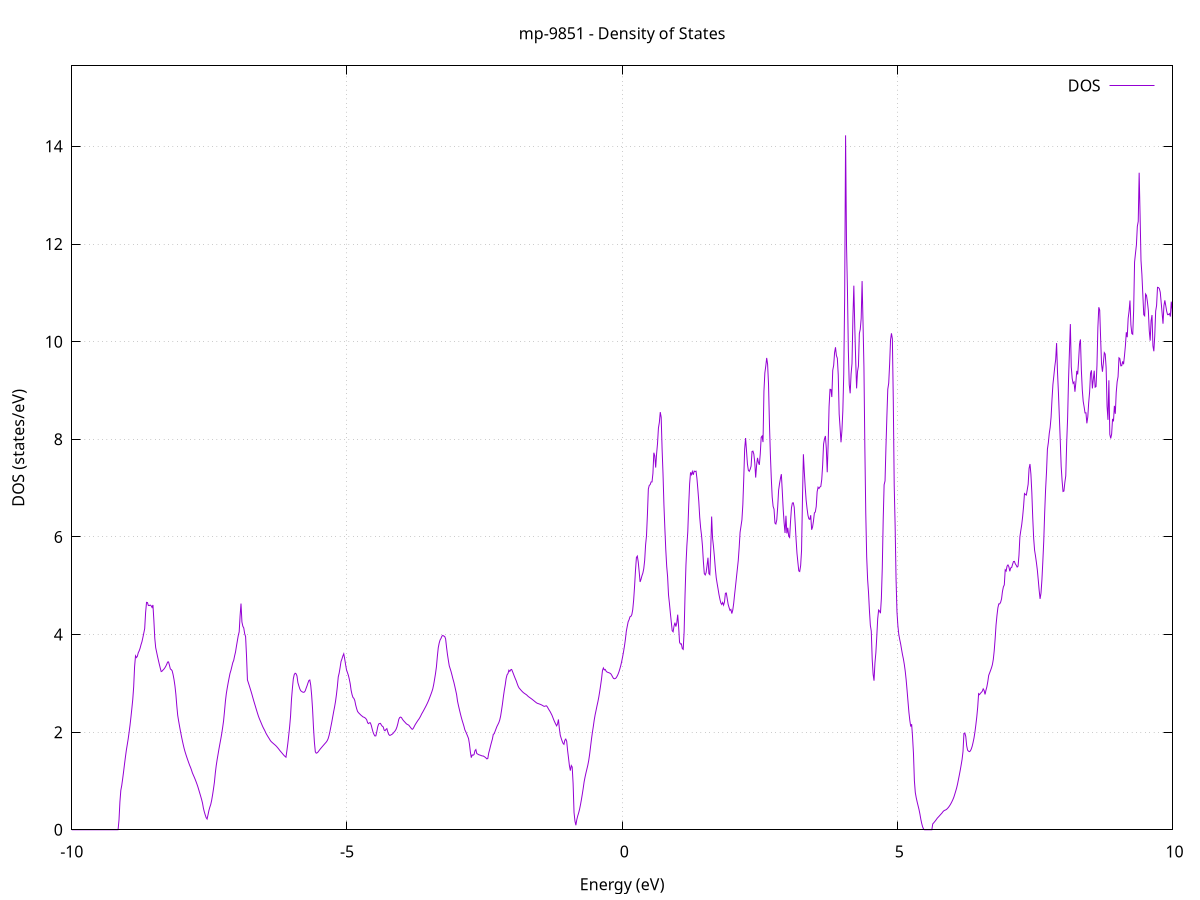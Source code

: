 set title 'mp-9851 - Density of States'
set xlabel 'Energy (eV)'
set ylabel 'DOS (states/eV)'
set grid
set xrange [-10:10]
set yrange [0:15.649]
set xzeroaxis lt -1
set terminal png size 800,600
set output 'mp-9851_dos_gnuplot.png'
plot '-' using 1:2 with lines title 'DOS'
-19.844200 0.000000
-19.827500 0.000000
-19.810900 0.000000
-19.794200 0.000000
-19.777500 0.000000
-19.760800 0.000000
-19.744200 0.000000
-19.727500 0.000000
-19.710800 0.000000
-19.694200 0.000000
-19.677500 0.000000
-19.660800 0.000000
-19.644200 0.000000
-19.627500 0.000000
-19.610800 0.000000
-19.594100 0.000000
-19.577500 0.000000
-19.560800 0.000000
-19.544100 0.000000
-19.527500 0.000000
-19.510800 0.000000
-19.494100 0.000000
-19.477500 0.000000
-19.460800 0.000000
-19.444100 0.000000
-19.427500 0.000000
-19.410800 0.000000
-19.394100 0.000000
-19.377400 0.000000
-19.360800 0.000000
-19.344100 0.000000
-19.327400 0.000000
-19.310800 0.000000
-19.294100 0.000000
-19.277400 0.000000
-19.260800 0.000000
-19.244100 0.000000
-19.227400 0.000000
-19.210700 0.000000
-19.194100 0.000000
-19.177400 0.000000
-19.160700 0.000000
-19.144100 0.000000
-19.127400 0.000000
-19.110700 0.000000
-19.094100 0.000000
-19.077400 0.000000
-19.060700 0.000000
-19.044100 0.000000
-19.027400 0.000000
-19.010700 0.000000
-18.994000 0.000000
-18.977400 0.000000
-18.960700 0.000000
-18.944000 0.000000
-18.927400 0.000000
-18.910700 0.000000
-18.894000 0.000000
-18.877400 0.000000
-18.860700 0.000000
-18.844000 0.000000
-18.827300 0.000000
-18.810700 0.000000
-18.794000 0.000000
-18.777300 0.000000
-18.760700 0.000000
-18.744000 0.000000
-18.727300 0.000000
-18.710700 0.000000
-18.694000 0.000000
-18.677300 0.000000
-18.660700 0.000000
-18.644000 0.000000
-18.627300 0.000000
-18.610600 0.000000
-18.594000 0.000000
-18.577300 0.000000
-18.560600 0.000000
-18.544000 0.000000
-18.527300 0.000000
-18.510600 0.000000
-18.494000 0.000000
-18.477300 0.000000
-18.460600 0.000000
-18.443900 0.000000
-18.427300 0.000000
-18.410600 0.000000
-18.393900 0.000000
-18.377300 0.000000
-18.360600 0.000000
-18.343900 0.000000
-18.327300 126.288800
-18.310600 0.000000
-18.293900 0.000000
-18.277300 0.000000
-18.260600 0.000000
-18.243900 0.000000
-18.227200 0.000000
-18.210600 0.000000
-18.193900 0.000000
-18.177200 325.560300
-18.160600 91.513900
-18.143900 505.059900
-18.127200 0.000000
-18.110600 0.000000
-18.093900 0.000000
-18.077200 0.000000
-18.060500 0.000000
-18.043900 0.000000
-18.027200 0.000000
-18.010500 0.000000
-17.993900 0.000000
-17.977200 0.000000
-17.960500 0.000000
-17.943900 0.000000
-17.927200 0.000000
-17.910500 0.000000
-17.893900 0.000000
-17.877200 0.000000
-17.860500 0.000000
-17.843800 0.000000
-17.827200 0.000000
-17.810500 0.000000
-17.793800 0.000000
-17.777200 0.000000
-17.760500 0.000000
-17.743800 0.000000
-17.727200 0.000000
-17.710500 0.000000
-17.693800 0.000000
-17.677100 0.000000
-17.660500 0.000000
-17.643800 0.000000
-17.627100 0.000000
-17.610500 0.000000
-17.593800 0.000000
-17.577100 0.000000
-17.560500 0.000000
-17.543800 0.000000
-17.527100 0.000000
-17.510500 0.000000
-17.493800 0.000000
-17.477100 0.000000
-17.460400 0.000000
-17.443800 0.000000
-17.427100 0.000000
-17.410400 0.000000
-17.393800 0.000000
-17.377100 0.000000
-17.360400 0.000000
-17.343800 0.000000
-17.327100 0.000000
-17.310400 0.000000
-17.293700 0.000000
-17.277100 0.000000
-17.260400 0.000000
-17.243700 0.000000
-17.227100 0.000000
-17.210400 0.000000
-17.193700 0.000000
-17.177100 0.000000
-17.160400 0.000000
-17.143700 0.000000
-17.127100 0.000000
-17.110400 0.000000
-17.093700 0.000000
-17.077000 0.000000
-17.060400 0.000000
-17.043700 0.000000
-17.027000 0.000000
-17.010400 0.000000
-16.993700 0.000000
-16.977000 0.000000
-16.960400 0.000000
-16.943700 0.000000
-16.927000 0.000000
-16.910300 0.000000
-16.893700 0.000000
-16.877000 0.000000
-16.860300 0.000000
-16.843700 0.000000
-16.827000 0.000000
-16.810300 0.000000
-16.793700 0.000000
-16.777000 0.000000
-16.760300 0.000000
-16.743700 0.000000
-16.727000 0.000000
-16.710300 0.000000
-16.693600 0.000000
-16.677000 0.000000
-16.660300 0.000000
-16.643600 0.000000
-16.627000 0.000000
-16.610300 0.000000
-16.593600 0.000000
-16.577000 0.000000
-16.560300 0.000000
-16.543600 0.000000
-16.526900 0.000000
-16.510300 0.000000
-16.493600 0.000000
-16.476900 0.000000
-16.460300 0.000000
-16.443600 0.000000
-16.426900 0.000000
-16.410300 0.000000
-16.393600 0.000000
-16.376900 0.000000
-16.360300 0.000000
-16.343600 0.000000
-16.326900 0.000000
-16.310200 0.000000
-16.293600 0.000000
-16.276900 0.000000
-16.260200 0.000000
-16.243600 0.000000
-16.226900 0.000000
-16.210200 0.000000
-16.193600 0.000000
-16.176900 0.000000
-16.160200 0.000000
-16.143500 0.000000
-16.126900 0.000000
-16.110200 0.000000
-16.093500 0.000000
-16.076900 0.000000
-16.060200 0.000000
-16.043500 0.000000
-16.026900 0.000000
-16.010200 0.000000
-15.993500 0.000000
-15.976900 0.000000
-15.960200 0.000000
-15.943500 0.000000
-15.926800 0.000000
-15.910200 0.000000
-15.893500 0.000000
-15.876800 0.000000
-15.860200 0.000000
-15.843500 0.000000
-15.826800 0.000000
-15.810200 0.000000
-15.793500 0.000000
-15.776800 0.000000
-15.760100 0.000000
-15.743500 0.000000
-15.726800 0.000000
-15.710100 0.000000
-15.693500 0.000000
-15.676800 0.000000
-15.660100 0.000000
-15.643500 0.000000
-15.626800 0.000000
-15.610100 0.000000
-15.593500 0.000000
-15.576800 0.000000
-15.560100 0.000000
-15.543400 0.000000
-15.526800 0.000000
-15.510100 0.000000
-15.493400 0.000000
-15.476800 0.000000
-15.460100 0.000000
-15.443400 0.000000
-15.426800 0.000000
-15.410100 0.000000
-15.393400 0.000000
-15.376700 0.000000
-15.360100 0.000000
-15.343400 0.000000
-15.326700 0.000000
-15.310100 0.000000
-15.293400 0.000000
-15.276700 0.000000
-15.260100 0.000000
-15.243400 0.000000
-15.226700 0.000000
-15.210100 0.000000
-15.193400 0.000000
-15.176700 0.000000
-15.160000 0.000000
-15.143400 0.000000
-15.126700 0.000000
-15.110000 0.000000
-15.093400 0.000000
-15.076700 0.000000
-15.060000 0.000000
-15.043400 0.000000
-15.026700 0.000000
-15.010000 0.000000
-14.993300 0.000000
-14.976700 0.000000
-14.960000 0.000000
-14.943300 0.000000
-14.926700 0.000000
-14.910000 0.000000
-14.893300 0.000000
-14.876700 0.000000
-14.860000 0.000000
-14.843300 0.000000
-14.826700 0.000000
-14.810000 0.000000
-14.793300 0.000000
-14.776600 0.000000
-14.760000 0.000000
-14.743300 0.000000
-14.726600 0.000000
-14.710000 0.000000
-14.693300 0.000000
-14.676600 0.000000
-14.660000 0.000000
-14.643300 0.000000
-14.626600 0.000000
-14.609900 0.000000
-14.593300 0.000000
-14.576600 0.000000
-14.559900 0.000000
-14.543300 0.000000
-14.526600 0.000000
-14.509900 0.000000
-14.493300 0.000000
-14.476600 0.000000
-14.459900 0.000000
-14.443300 0.000000
-14.426600 0.000000
-14.409900 0.000000
-14.393200 0.000000
-14.376600 0.000000
-14.359900 0.000000
-14.343200 0.000000
-14.326600 0.000000
-14.309900 0.000000
-14.293200 0.000000
-14.276600 0.000000
-14.259900 0.000000
-14.243200 0.000000
-14.226500 0.000000
-14.209900 0.000000
-14.193200 0.000000
-14.176500 0.000000
-14.159900 0.000000
-14.143200 0.000000
-14.126500 0.000000
-14.109900 0.000000
-14.093200 0.000000
-14.076500 0.000000
-14.059900 0.000000
-14.043200 0.000000
-14.026500 0.000000
-14.009800 0.000000
-13.993200 0.000000
-13.976500 0.000000
-13.959800 0.000000
-13.943200 0.000000
-13.926500 0.000000
-13.909800 0.000000
-13.893200 0.000000
-13.876500 0.000000
-13.859800 0.000000
-13.843100 0.000000
-13.826500 0.000000
-13.809800 0.000000
-13.793100 0.000000
-13.776500 0.000000
-13.759800 0.000000
-13.743100 0.000000
-13.726500 0.000000
-13.709800 0.000000
-13.693100 0.000000
-13.676500 0.000000
-13.659800 0.000000
-13.643100 0.000000
-13.626400 0.000000
-13.609800 0.000000
-13.593100 0.000000
-13.576400 0.000000
-13.559800 0.000000
-13.543100 0.000000
-13.526400 0.000000
-13.509800 0.000000
-13.493100 0.000000
-13.476400 0.000000
-13.459700 0.000000
-13.443100 0.000000
-13.426400 0.000000
-13.409700 0.000000
-13.393100 0.000000
-13.376400 0.000000
-13.359700 0.000000
-13.343100 0.000000
-13.326400 0.000000
-13.309700 0.000000
-13.293100 0.000000
-13.276400 0.000000
-13.259700 0.000000
-13.243000 0.000000
-13.226400 0.000000
-13.209700 0.000000
-13.193000 0.000000
-13.176400 0.000000
-13.159700 0.000000
-13.143000 0.000000
-13.126400 0.000000
-13.109700 0.000000
-13.093000 0.000000
-13.076300 0.000000
-13.059700 0.000000
-13.043000 0.000000
-13.026300 0.000000
-13.009700 0.000000
-12.993000 0.000000
-12.976300 0.000000
-12.959700 0.000000
-12.943000 0.000000
-12.926300 0.000000
-12.909700 0.000000
-12.893000 0.000000
-12.876300 0.000000
-12.859600 0.000000
-12.843000 0.000000
-12.826300 0.000000
-12.809600 0.000000
-12.793000 0.000000
-12.776300 0.000000
-12.759600 0.000000
-12.743000 0.000000
-12.726300 0.000000
-12.709600 0.000000
-12.692900 0.000000
-12.676300 0.000000
-12.659600 0.000000
-12.642900 0.000000
-12.626300 0.000000
-12.609600 0.000000
-12.592900 0.000000
-12.576300 0.000000
-12.559600 0.000000
-12.542900 0.000000
-12.526300 0.000000
-12.509600 0.000000
-12.492900 0.000000
-12.476200 0.000000
-12.459600 0.000000
-12.442900 0.000000
-12.426200 0.000000
-12.409600 0.000000
-12.392900 0.000000
-12.376200 0.000000
-12.359600 0.000000
-12.342900 0.000000
-12.326200 0.000000
-12.309500 0.000000
-12.292900 0.000000
-12.276200 0.000000
-12.259500 0.000000
-12.242900 0.000000
-12.226200 0.000000
-12.209500 0.000000
-12.192900 0.000000
-12.176200 0.000000
-12.159500 0.000000
-12.142900 0.000000
-12.126200 0.000000
-12.109500 0.000000
-12.092800 0.000000
-12.076200 0.000000
-12.059500 0.000000
-12.042800 0.000000
-12.026200 0.000000
-12.009500 0.000000
-11.992800 0.000000
-11.976200 0.000000
-11.959500 0.000000
-11.942800 0.000000
-11.926100 0.000000
-11.909500 0.000000
-11.892800 0.000000
-11.876100 0.000000
-11.859500 0.000000
-11.842800 0.000000
-11.826100 0.000000
-11.809500 0.000000
-11.792800 0.000000
-11.776100 0.000000
-11.759500 0.000000
-11.742800 0.000000
-11.726100 0.000000
-11.709400 0.000000
-11.692800 0.000000
-11.676100 0.000000
-11.659400 0.000000
-11.642800 0.000000
-11.626100 0.000000
-11.609400 0.000000
-11.592800 0.000000
-11.576100 0.000000
-11.559400 0.000000
-11.542700 0.000000
-11.526100 0.000000
-11.509400 0.000000
-11.492700 0.000000
-11.476100 0.000000
-11.459400 0.000000
-11.442700 0.000000
-11.426100 0.000000
-11.409400 0.000000
-11.392700 0.000000
-11.376100 0.000000
-11.359400 0.000000
-11.342700 0.000000
-11.326000 0.000000
-11.309400 0.000000
-11.292700 0.000000
-11.276000 0.000000
-11.259400 0.000000
-11.242700 0.000000
-11.226000 0.000000
-11.209400 0.000000
-11.192700 0.000000
-11.176000 0.000000
-11.159300 0.000000
-11.142700 0.000000
-11.126000 0.000000
-11.109300 0.000000
-11.092700 0.000000
-11.076000 0.000000
-11.059300 0.000000
-11.042700 0.000000
-11.026000 0.000000
-11.009300 0.000000
-10.992700 0.000000
-10.976000 0.000000
-10.959300 0.000000
-10.942600 0.000000
-10.926000 0.000000
-10.909300 0.000000
-10.892600 0.000000
-10.876000 0.000000
-10.859300 0.000000
-10.842600 0.000000
-10.826000 0.000000
-10.809300 0.000000
-10.792600 0.000000
-10.775900 0.000000
-10.759300 0.000000
-10.742600 0.000000
-10.725900 0.000000
-10.709300 0.000000
-10.692600 0.000000
-10.675900 0.000000
-10.659300 0.000000
-10.642600 0.000000
-10.625900 0.000000
-10.609300 0.000000
-10.592600 0.000000
-10.575900 0.000000
-10.559200 0.000000
-10.542600 0.000000
-10.525900 0.000000
-10.509200 0.000000
-10.492600 0.000000
-10.475900 0.000000
-10.459200 0.000000
-10.442600 0.000000
-10.425900 0.000000
-10.409200 0.000000
-10.392500 0.000000
-10.375900 0.000000
-10.359200 0.000000
-10.342500 0.000000
-10.325900 0.000000
-10.309200 0.000000
-10.292500 0.000000
-10.275900 0.000000
-10.259200 0.000000
-10.242500 0.000000
-10.225900 0.000000
-10.209200 0.000000
-10.192500 0.000000
-10.175800 0.000000
-10.159200 0.000000
-10.142500 0.000000
-10.125800 0.000000
-10.109200 0.000000
-10.092500 0.000000
-10.075800 0.000000
-10.059200 0.000000
-10.042500 0.000000
-10.025800 0.000000
-10.009200 0.000000
-9.992500 0.000000
-9.975800 0.000000
-9.959100 0.000000
-9.942500 0.000000
-9.925800 0.000000
-9.909100 0.000000
-9.892500 0.000000
-9.875800 0.000000
-9.859100 0.000000
-9.842500 0.000000
-9.825800 0.000000
-9.809100 0.000000
-9.792400 0.000000
-9.775800 0.000000
-9.759100 0.000000
-9.742400 0.000000
-9.725800 0.000000
-9.709100 0.000000
-9.692400 0.000000
-9.675800 0.000000
-9.659100 0.000000
-9.642400 0.000000
-9.625800 0.000000
-9.609100 0.000000
-9.592400 0.000000
-9.575700 0.000000
-9.559100 0.000000
-9.542400 0.000000
-9.525700 0.000000
-9.509100 0.000000
-9.492400 0.000000
-9.475700 0.000000
-9.459100 0.000000
-9.442400 0.000000
-9.425700 0.000000
-9.409000 0.000000
-9.392400 0.000000
-9.375700 0.000000
-9.359000 0.000000
-9.342400 0.000000
-9.325700 0.000000
-9.309000 0.000000
-9.292400 0.000000
-9.275700 0.000000
-9.259000 0.000000
-9.242400 0.000000
-9.225700 0.000000
-9.209000 0.000000
-9.192300 0.000000
-9.175700 0.000000
-9.159000 0.001400
-9.142300 0.198500
-9.125700 0.569000
-9.109000 0.807900
-9.092300 0.909200
-9.075700 1.043800
-9.059000 1.189100
-9.042300 1.342600
-9.025600 1.490000
-9.009000 1.627700
-8.992300 1.743400
-8.975600 1.860200
-8.959000 1.994900
-8.942300 2.138600
-8.925600 2.305800
-8.909000 2.481800
-8.892300 2.668900
-8.875600 2.928700
-8.859000 3.338800
-8.842300 3.562800
-8.825600 3.527700
-8.808900 3.552800
-8.792300 3.626300
-8.775600 3.665300
-8.758900 3.719500
-8.742300 3.791600
-8.725600 3.850500
-8.708900 3.935700
-8.692300 4.027100
-8.675600 4.120700
-8.658900 4.448900
-8.642200 4.659000
-8.625600 4.655200
-8.608900 4.594800
-8.592200 4.592300
-8.575600 4.603600
-8.558900 4.590000
-8.542200 4.555200
-8.525600 4.604800
-8.508900 4.295200
-8.492200 3.926200
-8.475600 3.732100
-8.458900 3.641100
-8.442200 3.551300
-8.425500 3.467300
-8.408900 3.387000
-8.392200 3.310500
-8.375500 3.240900
-8.358900 3.249900
-8.342200 3.272900
-8.325500 3.291800
-8.308900 3.317700
-8.292200 3.350200
-8.275500 3.388800
-8.258800 3.436200
-8.242200 3.438900
-8.225500 3.370900
-8.208800 3.293100
-8.192200 3.281500
-8.175500 3.255200
-8.158800 3.175700
-8.142200 3.074600
-8.125500 2.946200
-8.108800 2.773100
-8.092200 2.542400
-8.075500 2.344600
-8.058800 2.228500
-8.042100 2.121300
-8.025500 2.019300
-8.008800 1.922300
-7.992100 1.831000
-7.975500 1.745900
-7.958800 1.666200
-7.942100 1.598100
-7.925500 1.538300
-7.908800 1.480700
-7.892100 1.426000
-7.875400 1.373000
-7.858800 1.321300
-7.842100 1.277000
-7.825400 1.225000
-7.808800 1.166200
-7.792100 1.122600
-7.775400 1.079800
-7.758800 1.034200
-7.742100 0.985700
-7.725400 0.933900
-7.708800 0.879100
-7.692100 0.816300
-7.675400 0.752900
-7.658700 0.688800
-7.642100 0.623800
-7.625400 0.549700
-7.608700 0.442700
-7.592100 0.367100
-7.575400 0.304200
-7.558700 0.247900
-7.542100 0.220800
-7.525400 0.303600
-7.508700 0.394300
-7.492000 0.461900
-7.475400 0.517900
-7.458700 0.603200
-7.442000 0.714300
-7.425400 0.836500
-7.408700 0.973900
-7.392000 1.163600
-7.375400 1.315900
-7.358700 1.439900
-7.342000 1.549300
-7.325400 1.659300
-7.308700 1.762700
-7.292000 1.864000
-7.275300 1.971900
-7.258700 2.096900
-7.242000 2.231300
-7.225300 2.426400
-7.208700 2.632700
-7.192000 2.790600
-7.175300 2.906500
-7.158700 3.010600
-7.142000 3.108600
-7.125300 3.203000
-7.108600 3.264800
-7.092000 3.342100
-7.075300 3.421700
-7.058600 3.468200
-7.042000 3.560400
-7.025300 3.639800
-7.008600 3.758600
-6.992000 3.868600
-6.975300 3.978200
-6.958600 4.054700
-6.942000 4.382300
-6.925300 4.633600
-6.908600 4.256200
-6.891900 4.169800
-6.875300 4.134100
-6.858600 4.015400
-6.841900 3.958500
-6.825300 3.565200
-6.808600 3.069900
-6.791900 3.012500
-6.775300 2.953700
-6.758600 2.893300
-6.741900 2.831300
-6.725200 2.767700
-6.708600 2.699700
-6.691900 2.633900
-6.675200 2.571900
-6.658600 2.508800
-6.641900 2.446200
-6.625200 2.385400
-6.608600 2.327000
-6.591900 2.276500
-6.575200 2.232200
-6.558600 2.187700
-6.541900 2.142200
-6.525200 2.100300
-6.508500 2.063800
-6.491900 2.027700
-6.475200 1.985300
-6.458500 1.951200
-6.441900 1.919100
-6.425200 1.888800
-6.408500 1.859000
-6.391900 1.827200
-6.375200 1.805000
-6.358500 1.788000
-6.341800 1.771100
-6.325200 1.754800
-6.308500 1.738800
-6.291800 1.721600
-6.275200 1.701600
-6.258500 1.679700
-6.241800 1.656500
-6.225200 1.632200
-6.208500 1.608100
-6.191800 1.586600
-6.175200 1.564800
-6.158500 1.541900
-6.141800 1.520500
-6.125100 1.502700
-6.108500 1.486600
-6.091800 1.619200
-6.075100 1.763700
-6.058500 1.932600
-6.041800 2.110000
-6.025100 2.329100
-6.008500 2.666600
-5.991800 2.893400
-5.975100 3.090200
-5.958400 3.177900
-5.941800 3.207200
-5.925100 3.196100
-5.908400 3.151900
-5.891800 3.015300
-5.875100 2.950700
-5.858400 2.891200
-5.841800 2.850300
-5.825100 2.835100
-5.808400 2.822500
-5.791800 2.815500
-5.775100 2.820600
-5.758400 2.846000
-5.741700 2.900900
-5.725100 2.950900
-5.708400 3.008700
-5.691700 3.058200
-5.675100 3.068600
-5.658400 2.960300
-5.641700 2.755600
-5.625100 2.470800
-5.608400 2.094300
-5.591700 1.794200
-5.575000 1.597400
-5.558400 1.569200
-5.541700 1.576600
-5.525000 1.594300
-5.508400 1.620100
-5.491700 1.645000
-5.475000 1.667900
-5.458400 1.690300
-5.441700 1.712300
-5.425000 1.734100
-5.408400 1.755600
-5.391700 1.777100
-5.375000 1.798600
-5.358300 1.827000
-5.341700 1.868300
-5.325000 1.935100
-5.308300 2.020000
-5.291700 2.116300
-5.275000 2.211400
-5.258300 2.316600
-5.241700 2.420300
-5.225000 2.517400
-5.208300 2.626800
-5.191600 2.765900
-5.175000 2.929500
-5.158300 3.131100
-5.141600 3.210400
-5.125000 3.321400
-5.108300 3.445700
-5.091600 3.499000
-5.075000 3.560100
-5.058300 3.604700
-5.041600 3.501100
-5.025000 3.384700
-5.008300 3.275900
-4.991600 3.220800
-4.974900 3.166300
-4.958300 3.088100
-4.941600 2.994500
-4.924900 2.858600
-4.908300 2.771900
-4.891600 2.712800
-4.874900 2.692700
-4.858300 2.648800
-4.841600 2.555900
-4.824900 2.484100
-4.808200 2.426000
-4.791600 2.400000
-4.774900 2.380100
-4.758200 2.361700
-4.741600 2.343200
-4.724900 2.328300
-4.708200 2.312200
-4.691600 2.305800
-4.674900 2.295500
-4.658200 2.278600
-4.641600 2.253200
-4.624900 2.191900
-4.608200 2.175100
-4.591500 2.192500
-4.574900 2.191400
-4.558200 2.138800
-4.541500 2.062800
-4.524900 1.995900
-4.508200 1.951300
-4.491500 1.921200
-4.474900 1.924400
-4.458200 2.008800
-4.441500 2.107300
-4.424800 2.166600
-4.408200 2.177200
-4.391500 2.179500
-4.374800 2.145800
-4.358200 2.120900
-4.341500 2.108100
-4.324800 2.042700
-4.308200 2.029100
-4.291500 2.056000
-4.274800 2.072000
-4.258200 2.003400
-4.241500 1.953800
-4.224800 1.933700
-4.208100 1.938200
-4.191500 1.950000
-4.174800 1.961000
-4.158100 1.980500
-4.141500 2.004400
-4.124800 2.026200
-4.108100 2.058300
-4.091500 2.108000
-4.074800 2.178000
-4.058100 2.264600
-4.041400 2.300500
-4.024800 2.308600
-4.008100 2.295800
-3.991400 2.263500
-3.974800 2.238000
-3.958100 2.217900
-3.941400 2.197100
-3.924800 2.176000
-3.908100 2.161300
-3.891400 2.152000
-3.874800 2.140700
-3.858100 2.114600
-3.841400 2.091100
-3.824700 2.065900
-3.808100 2.058900
-3.791400 2.084600
-3.774700 2.122000
-3.758100 2.158000
-3.741400 2.187200
-3.724700 2.216900
-3.708100 2.244600
-3.691400 2.270400
-3.674700 2.301800
-3.658000 2.337300
-3.641400 2.376100
-3.624700 2.408200
-3.608000 2.442300
-3.591400 2.477400
-3.574700 2.512900
-3.558000 2.549200
-3.541400 2.588200
-3.524700 2.629600
-3.508000 2.675800
-3.491400 2.724000
-3.474700 2.774200
-3.458000 2.826400
-3.441300 2.885400
-3.424700 2.973000
-3.408000 3.082400
-3.391300 3.198700
-3.374700 3.337200
-3.358000 3.549000
-3.341300 3.728600
-3.324700 3.823100
-3.308000 3.888700
-3.291300 3.920400
-3.274600 3.967600
-3.258000 3.981300
-3.241300 3.968500
-3.224600 3.960700
-3.208000 3.913300
-3.191300 3.744600
-3.174600 3.595000
-3.158000 3.473100
-3.141300 3.357700
-3.124600 3.299600
-3.108000 3.238400
-3.091300 3.166800
-3.074600 3.090800
-3.057900 3.023300
-3.041300 2.942300
-3.024600 2.856500
-3.007900 2.769500
-2.991300 2.635500
-2.974600 2.546600
-2.957900 2.465500
-2.941300 2.387100
-2.924600 2.312100
-2.907900 2.243900
-2.891200 2.182800
-2.874600 2.120300
-2.857900 2.047200
-2.841200 2.008200
-2.824600 1.963300
-2.807900 1.917800
-2.791200 1.869400
-2.774600 1.756600
-2.757900 1.594900
-2.741200 1.478000
-2.724600 1.532700
-2.707900 1.527800
-2.691200 1.540200
-2.674500 1.620000
-2.657900 1.643300
-2.641200 1.561200
-2.624500 1.551200
-2.607900 1.539000
-2.591200 1.532800
-2.574500 1.526700
-2.557900 1.518700
-2.541200 1.512000
-2.524500 1.511600
-2.507800 1.499900
-2.491200 1.487300
-2.474500 1.471200
-2.457800 1.451900
-2.441200 1.459900
-2.424500 1.572000
-2.407800 1.641600
-2.391200 1.718400
-2.374500 1.790400
-2.357800 1.857500
-2.341200 1.956100
-2.324500 1.967700
-2.307800 2.020000
-2.291100 2.069800
-2.274500 2.117800
-2.257800 2.155200
-2.241100 2.194200
-2.224500 2.247900
-2.207800 2.330500
-2.191100 2.450800
-2.174500 2.578000
-2.157800 2.726400
-2.141100 2.856800
-2.124400 2.967500
-2.107800 3.100500
-2.091100 3.174800
-2.074400 3.200500
-2.057800 3.268500
-2.041100 3.244900
-2.024400 3.277900
-2.007800 3.284200
-1.991100 3.239600
-1.974400 3.190700
-1.957800 3.141500
-1.941100 3.094400
-1.924400 3.051100
-1.907700 2.996200
-1.891100 2.945400
-1.874400 2.907900
-1.857700 2.885700
-1.841100 2.864200
-1.824400 2.843300
-1.807700 2.823900
-1.791100 2.806800
-1.774400 2.793500
-1.757700 2.780400
-1.741000 2.767800
-1.724400 2.751300
-1.707700 2.732000
-1.691000 2.718100
-1.674400 2.704600
-1.657700 2.691100
-1.641000 2.677400
-1.624400 2.662600
-1.607700 2.647600
-1.591000 2.631700
-1.574400 2.616600
-1.557700 2.601800
-1.541000 2.590800
-1.524300 2.584700
-1.507700 2.578100
-1.491000 2.571200
-1.474300 2.563200
-1.457700 2.554000
-1.441000 2.543000
-1.424300 2.531500
-1.407700 2.529000
-1.391000 2.536700
-1.374300 2.538700
-1.357600 2.514900
-1.341000 2.479800
-1.324300 2.449100
-1.307600 2.419000
-1.291000 2.382400
-1.274300 2.344800
-1.257600 2.296300
-1.241000 2.247700
-1.224300 2.204400
-1.207600 2.166200
-1.191000 2.129300
-1.174300 2.166500
-1.157600 2.259400
-1.140900 2.074500
-1.124300 1.937400
-1.107600 1.874200
-1.090900 1.817800
-1.074300 1.771300
-1.057600 1.750100
-1.040900 1.834600
-1.024300 1.858300
-1.007600 1.812200
-0.990900 1.623000
-0.974200 1.468500
-0.957600 1.309100
-0.940900 1.213100
-0.924200 1.316000
-0.907600 1.285100
-0.890900 0.946100
-0.874200 0.354800
-0.857600 0.179400
-0.840900 0.093400
-0.824200 0.206100
-0.807600 0.282500
-0.790900 0.343700
-0.774200 0.417600
-0.757500 0.509800
-0.740900 0.612400
-0.724200 0.727200
-0.707500 0.848700
-0.690900 0.981200
-0.674200 1.079100
-0.657500 1.163900
-0.640900 1.241700
-0.624200 1.321300
-0.607500 1.418400
-0.590800 1.547300
-0.574200 1.700600
-0.557500 1.854700
-0.540800 1.992900
-0.524200 2.114100
-0.507500 2.246800
-0.490800 2.355800
-0.474200 2.444500
-0.457500 2.537000
-0.440800 2.622700
-0.424200 2.719700
-0.407500 2.834400
-0.390800 2.961800
-0.374100 3.095100
-0.357500 3.261800
-0.340800 3.314900
-0.324100 3.274900
-0.307500 3.284300
-0.290800 3.248600
-0.274100 3.231200
-0.257500 3.223900
-0.240800 3.217100
-0.224100 3.208900
-0.207400 3.196700
-0.190800 3.168900
-0.174100 3.132500
-0.157400 3.101500
-0.140800 3.093400
-0.124100 3.098300
-0.107400 3.115200
-0.090800 3.146800
-0.074100 3.187100
-0.057400 3.238000
-0.040800 3.299300
-0.024100 3.368900
-0.007400 3.451900
0.009300 3.547900
0.025900 3.652400
0.042600 3.766600
0.059300 3.902500
0.075900 4.068100
0.092600 4.166500
0.109300 4.261300
0.125900 4.302800
0.142600 4.363700
0.159300 4.372000
0.176000 4.407500
0.192600 4.508900
0.209300 4.708200
0.226000 4.990200
0.242600 5.315300
0.259300 5.578600
0.276000 5.606800
0.292600 5.484100
0.309300 5.287900
0.326000 5.077200
0.342600 5.130700
0.359300 5.202700
0.376000 5.256300
0.392700 5.348200
0.409300 5.519100
0.426000 5.836100
0.442700 6.025800
0.459300 6.459300
0.476000 6.981500
0.492700 7.054700
0.509300 7.070500
0.526000 7.125600
0.542700 7.126200
0.559400 7.301200
0.576000 7.723800
0.592700 7.660300
0.609400 7.419700
0.626000 7.702400
0.642700 7.912400
0.659400 8.230500
0.676000 8.344500
0.692700 8.556200
0.709400 8.449100
0.726000 7.795900
0.742700 7.288800
0.759400 6.650900
0.776100 6.175200
0.792700 5.741300
0.809400 5.399400
0.826100 5.182200
0.842700 4.809600
0.859400 4.635200
0.876100 4.439400
0.892700 4.258900
0.909400 4.077300
0.926100 4.055600
0.942800 4.173100
0.959400 4.242600
0.976100 4.163200
0.992800 4.236700
1.009400 4.407400
1.026100 4.164200
1.042800 3.841800
1.059400 3.805000
1.076100 3.808900
1.092800 3.712400
1.109400 3.695300
1.126100 4.058200
1.142800 4.809300
1.159500 5.424100
1.176100 5.821500
1.192800 6.107700
1.209500 6.649700
1.226100 7.087000
1.242800 7.321300
1.259500 7.275000
1.276100 7.339600
1.292800 7.271500
1.309500 7.347700
1.326200 7.339000
1.342800 7.346500
1.359500 7.190600
1.376200 6.968500
1.392800 6.723800
1.409500 6.402800
1.426200 6.183900
1.442800 6.029100
1.459500 5.811600
1.476200 5.491500
1.492800 5.247800
1.509500 5.220700
1.526200 5.270800
1.542900 5.415100
1.559500 5.573300
1.576200 5.247000
1.592900 5.226500
1.609500 5.736500
1.626200 6.416400
1.642900 5.975100
1.659500 5.805800
1.676200 5.595700
1.692900 5.357600
1.709600 5.163500
1.726200 5.044700
1.742900 4.933000
1.759600 4.818100
1.776200 4.725400
1.792900 4.647300
1.809600 4.615700
1.826200 4.656600
1.842900 4.601800
1.859600 4.667000
1.876200 4.845300
1.892900 4.850200
1.909600 4.732800
1.926300 4.618400
1.942900 4.551900
1.959600 4.495700
1.976300 4.514100
1.992900 4.429400
2.009600 4.498800
2.026300 4.633800
2.042900 4.815000
2.059600 4.986000
2.076300 5.163500
2.093000 5.339500
2.109600 5.514100
2.126300 5.780000
2.143000 6.095000
2.159600 6.219400
2.176300 6.348800
2.193000 6.661400
2.209600 7.194000
2.226300 7.799500
2.243000 8.024700
2.259600 7.766100
2.276300 7.495100
2.293000 7.364700
2.309700 7.343000
2.326300 7.385800
2.343000 7.449000
2.359700 7.749100
2.376300 7.757600
2.393000 7.695700
2.409700 7.521800
2.426300 7.214700
2.443000 7.471500
2.459700 7.619000
2.476400 7.523500
2.493000 7.476200
2.509700 7.701700
2.526400 8.041100
2.543000 8.066200
2.559700 7.941800
2.576400 8.983600
2.593000 9.358700
2.609700 9.498700
2.626400 9.666100
2.643000 9.536000
2.659700 9.129600
2.676400 8.319400
2.693100 7.696900
2.709700 7.209500
2.726400 6.816300
2.743100 6.625700
2.759700 6.568000
2.776400 6.283100
2.793100 6.263900
2.809700 6.348700
2.826400 6.615700
2.843100 6.957200
2.859800 7.091100
2.876400 7.199400
2.893100 7.284800
2.909800 6.932300
2.926400 6.568600
2.943100 6.286500
2.959800 6.080800
2.976400 6.432900
2.993100 6.070400
3.009800 6.186900
3.026400 6.015200
3.043100 5.989100
3.059800 6.320700
3.076500 6.595400
3.093100 6.694200
3.109800 6.698200
3.126500 6.608500
3.143100 6.297200
3.159800 5.959900
3.176500 5.666600
3.193100 5.478200
3.209800 5.303000
3.226500 5.290700
3.243200 5.410800
3.259800 5.719600
3.276500 6.765700
3.293200 7.692900
3.309800 7.333200
3.326500 7.016300
3.343200 6.752900
3.359800 6.580700
3.376500 6.441300
3.393200 6.369000
3.409800 6.359100
3.426500 6.444300
3.443200 6.146100
3.459900 6.202400
3.476500 6.325200
3.493200 6.491300
3.509900 6.510600
3.526500 6.623000
3.543200 6.924800
3.559900 7.017400
3.576500 6.991800
3.593200 7.021200
3.609900 7.034800
3.626600 7.173600
3.643200 7.467100
3.659900 7.902500
3.676600 8.006700
3.693200 8.067300
3.709900 7.809000
3.726600 7.324500
3.743200 7.901900
3.759900 8.668100
3.776600 9.023300
3.793200 9.019900
3.809900 8.864900
3.826600 9.411600
3.843300 9.513700
3.859900 9.772800
3.876600 9.884000
3.893300 9.713400
3.909900 9.660700
3.926600 9.318300
3.943300 8.516800
3.959900 8.238800
3.976600 7.937900
3.993300 8.171100
4.010000 8.583000
4.026600 9.332000
4.043300 10.913600
4.060000 14.226000
4.076600 12.005300
4.093300 11.084700
4.110000 9.825200
4.126600 9.114000
4.143300 8.941100
4.160000 9.337100
4.176600 9.552900
4.193300 10.499200
4.210000 11.146800
4.226700 10.305400
4.243300 9.624600
4.260000 9.042000
4.276700 9.387000
4.293300 9.498300
4.310000 10.164400
4.326700 10.253400
4.343300 10.474600
4.360000 11.240800
4.376700 10.393100
4.393400 9.482000
4.410000 7.826300
4.426700 6.484300
4.443400 5.591800
4.460000 5.131900
4.476700 4.860300
4.493400 4.486200
4.510000 4.187800
4.526700 4.070600
4.543400 3.497500
4.560000 3.187500
4.576700 3.054100
4.593400 3.418000
4.610100 3.625700
4.626700 3.956600
4.643400 4.321900
4.660100 4.501100
4.676700 4.481200
4.693400 4.436300
4.710100 4.738900
4.726700 5.365100
4.743400 6.350500
4.760100 7.067500
4.776800 7.146900
4.793400 7.838400
4.810100 8.461800
4.826800 9.024800
4.843400 9.147600
4.860100 9.537900
4.876800 10.033500
4.893400 10.170400
4.910100 10.056200
4.926800 8.788600
4.943400 7.054900
4.960100 6.231600
4.976800 5.146500
4.993500 4.468000
5.010100 4.182800
5.026800 3.999500
5.043500 3.898400
5.060100 3.810100
5.076800 3.696700
5.093500 3.590300
5.110100 3.501200
5.126800 3.389300
5.143500 3.251800
5.160200 3.075400
5.176800 2.860400
5.193500 2.634000
5.210200 2.411100
5.226800 2.243500
5.243500 2.115000
5.260200 2.162700
5.276800 1.902000
5.293500 1.561200
5.310200 1.004000
5.326800 0.761900
5.343500 0.655900
5.360200 0.571400
5.376900 0.494200
5.393500 0.417900
5.410200 0.324900
5.426900 0.216100
5.443500 0.127900
5.460200 0.058900
5.476900 0.014800
5.493500 0.000000
5.510200 0.000000
5.526900 0.000000
5.543600 0.000000
5.560200 0.000000
5.576900 0.000000
5.593600 0.000000
5.610200 0.000000
5.626900 0.000000
5.643600 0.120000
5.660200 0.140800
5.676900 0.163000
5.693600 0.186800
5.710200 0.212100
5.726900 0.238900
5.743600 0.258900
5.760300 0.279000
5.776900 0.300200
5.793600 0.321200
5.810300 0.341600
5.826900 0.367300
5.843600 0.387300
5.860300 0.398900
5.876900 0.405600
5.893600 0.417300
5.910300 0.435200
5.927000 0.456500
5.943600 0.481600
5.960300 0.510600
5.977000 0.543500
5.993600 0.580300
6.010300 0.620900
6.027000 0.667200
6.043600 0.726800
6.060300 0.789400
6.077000 0.854200
6.093600 0.933300
6.110300 1.028600
6.127000 1.123000
6.143700 1.223400
6.160300 1.330200
6.177000 1.443600
6.193700 1.605900
6.210300 1.973700
6.227000 1.980800
6.243700 1.911700
6.260300 1.720100
6.277000 1.630400
6.293700 1.610100
6.310400 1.600300
6.327000 1.615200
6.343700 1.654100
6.360400 1.711700
6.377000 1.791300
6.393700 1.882700
6.410400 2.003700
6.427000 2.150200
6.443700 2.311700
6.460400 2.509900
6.477000 2.787500
6.493700 2.768300
6.510400 2.796300
6.527100 2.815200
6.543700 2.837400
6.560400 2.886900
6.577100 2.854800
6.593700 2.772100
6.610400 2.858200
6.627100 2.928900
6.643700 3.033100
6.660400 3.163300
6.677100 3.212600
6.693800 3.263100
6.710400 3.315300
6.727100 3.381000
6.743800 3.488500
6.760400 3.664400
6.777100 3.906700
6.793800 4.194200
6.810400 4.387500
6.827100 4.545800
6.843800 4.627800
6.860400 4.627500
6.877100 4.661000
6.893800 4.729700
6.910500 4.882300
6.927100 4.974400
6.943800 5.016900
6.960500 5.325800
6.977100 5.301100
6.993800 5.400900
7.010500 5.425300
7.027100 5.389000
7.043800 5.295400
7.060500 5.365500
7.077200 5.371500
7.093800 5.436000
7.110500 5.494800
7.127200 5.498100
7.143800 5.447300
7.160500 5.418600
7.177200 5.382200
7.193800 5.400800
7.210500 5.625400
7.227200 6.001200
7.243800 6.130600
7.260500 6.250900
7.277200 6.416600
7.293900 6.624600
7.310500 6.887500
7.327200 6.868900
7.343900 6.857000
7.360500 6.963400
7.377200 7.078200
7.393900 7.402900
7.410500 7.492700
7.427200 7.286300
7.443900 6.910600
7.460500 6.394300
7.477200 5.974600
7.493900 5.729300
7.510600 5.610300
7.527200 5.475100
7.543900 5.322800
7.560600 5.121400
7.577200 4.905900
7.593900 4.729800
7.610600 4.847800
7.627200 5.117600
7.643900 5.493800
7.660600 5.912100
7.677300 6.489900
7.693900 6.965500
7.710600 7.325500
7.727300 7.796300
7.743900 7.928500
7.760600 8.116700
7.777300 8.246400
7.793900 8.453300
7.810600 8.816200
7.827300 9.123700
7.843900 9.299200
7.860600 9.485300
7.877300 9.628500
7.894000 9.970000
7.910600 9.370700
7.927300 8.956900
7.944000 8.457300
7.960600 7.974100
7.977300 7.444000
7.994000 7.152000
8.010600 6.929900
8.027300 6.938700
8.044000 7.116200
8.060700 7.249800
8.077300 7.925400
8.094000 8.426400
8.110700 9.208600
8.127300 9.802100
8.144000 10.360000
8.160700 9.483100
8.177300 9.247600
8.194000 9.144800
8.210700 9.171200
8.227300 8.972800
8.244000 9.165600
8.260700 9.400200
8.277400 9.328800
8.294000 9.608600
8.310700 9.949600
8.327400 10.044700
8.344000 9.418800
8.360700 9.016700
8.377400 8.777400
8.394000 8.665400
8.410700 8.539900
8.427400 8.541600
8.444100 8.326500
8.460700 8.456400
8.477400 8.752400
8.494100 8.967700
8.510700 9.351400
8.527400 9.411700
8.544100 9.041600
8.560700 9.222600
8.577400 9.404500
8.594100 9.066700
8.610700 9.079700
8.627400 9.508900
8.644100 10.289100
8.660800 10.704200
8.677400 10.645900
8.694100 10.063600
8.710800 9.537100
8.727400 9.383400
8.744100 9.565000
8.760800 9.774100
8.777400 9.744600
8.794100 9.465100
8.810800 8.679900
8.827500 8.397700
8.844100 9.207900
8.860800 8.101500
8.877500 8.017600
8.894100 8.104900
8.910800 8.416700
8.927500 8.367100
8.944100 8.684400
8.960800 8.522100
8.977500 8.956800
8.994100 9.176100
9.010800 9.279900
9.027500 9.668400
9.044200 9.650400
9.060800 9.504500
9.077500 9.506900
9.094200 9.595400
9.110800 9.537000
9.127500 9.711400
9.144200 9.915200
9.160800 10.191600
9.177500 10.090900
9.194200 10.474200
9.210900 10.624700
9.227500 10.843000
9.244200 10.344000
9.260900 10.165700
9.277500 10.150500
9.294200 10.635600
9.310900 11.629300
9.327500 11.808300
9.344200 11.980100
9.360900 12.357900
9.377500 12.463200
9.394200 13.460400
9.410900 12.594700
9.427600 11.663900
9.444200 11.372200
9.460900 10.962600
9.477600 10.551100
9.494200 10.528600
9.510900 10.975100
9.527600 10.946400
9.544200 10.815800
9.560900 10.642300
9.577600 10.224900
9.594300 10.019700
9.610900 10.426800
9.627600 10.545000
9.644300 9.912100
9.660900 9.802500
9.677600 10.118100
9.694300 10.624300
9.710900 10.741000
9.727600 11.112200
9.744300 11.107500
9.760900 11.086000
9.777600 11.011000
9.794300 10.803600
9.811000 10.587300
9.827600 10.367600
9.844300 10.736400
9.861000 10.845300
9.877600 10.735800
9.894300 10.621800
9.911000 10.552400
9.927600 10.554500
9.944300 10.574100
9.961000 10.514000
9.977700 10.819200
9.994300 10.655000
10.011000 10.045700
10.027700 9.163700
10.044300 8.418400
10.061000 7.790400
10.077700 7.915100
10.094300 8.323300
10.111000 8.882600
10.127700 9.705300
10.144300 9.232600
10.161000 8.646200
10.177700 8.310600
10.194400 8.322800
10.211000 8.824500
10.227700 9.957500
10.244400 9.775000
10.261000 9.368800
10.277700 9.039700
10.294400 9.092600
10.311000 9.191100
10.327700 9.196500
10.344400 9.313000
10.361100 9.318900
10.377700 9.102000
10.394400 8.984300
10.411100 8.854700
10.427700 8.762000
10.444400 8.751100
10.461100 8.399100
10.477700 8.280900
10.494400 8.374400
10.511100 8.916600
10.527700 9.167200
10.544400 9.242900
10.561100 9.624900
10.577800 9.982400
10.594400 10.189500
10.611100 10.320000
10.627800 9.497800
10.644400 9.142600
10.661100 9.345700
10.677800 9.467500
10.694400 9.223300
10.711100 8.939700
10.727800 8.406900
10.744500 8.391200
10.761100 8.596600
10.777800 8.882200
10.794500 8.982700
10.811100 9.062900
10.827800 8.837800
10.844500 8.360500
10.861100 8.100700
10.877800 8.232400
10.894500 8.811000
10.911100 8.684700
10.927800 8.530500
10.944500 8.685600
10.961200 8.782400
10.977800 9.201600
10.994500 9.734300
11.011200 10.193000
11.027800 10.368600
11.044500 10.445200
11.061200 10.395800
11.077800 9.652400
11.094500 9.187400
11.111200 8.830500
11.127900 8.746200
11.144500 8.557100
11.161200 8.380300
11.177900 8.583400
11.194500 8.602300
11.211200 7.559100
11.227900 7.261000
11.244500 6.987700
11.261200 6.887400
11.277900 6.845900
11.294500 6.945700
11.311200 7.258700
11.327900 7.853700
11.344600 8.468400
11.361200 8.048100
11.377900 7.445000
11.394600 7.571500
11.411200 7.672200
11.427900 7.627700
11.444600 7.834400
11.461200 7.796400
11.477900 7.651100
11.494600 7.691300
11.511300 7.107100
11.527900 6.123100
11.544600 5.591100
11.561300 5.339000
11.577900 4.982900
11.594600 4.950300
11.611300 5.395900
11.627900 5.912800
11.644600 6.623000
11.661300 6.621700
11.677900 6.009900
11.694600 5.423700
11.711300 5.191400
11.728000 4.543000
11.744600 4.061900
11.761300 3.651800
11.778000 3.066000
11.794600 2.408500
11.811300 1.822000
11.828000 1.269100
11.844600 0.785700
11.861300 0.493500
11.878000 0.315600
11.894700 0.209800
11.911300 0.145500
11.928000 0.089900
11.944700 0.053300
11.961300 0.014800
11.978000 0.000100
11.994700 0.000000
12.011300 0.000000
12.028000 0.000000
12.044700 0.000000
12.061300 0.000000
12.078000 0.000000
12.094700 0.000000
12.111400 0.000000
12.128000 0.000000
12.144700 0.000000
12.161400 0.000000
12.178000 0.000000
12.194700 0.000000
12.211400 0.000000
12.228000 0.000000
12.244700 0.000000
12.261400 0.000000
12.278100 0.000000
12.294700 0.000000
12.311400 0.000000
12.328100 0.000000
12.344700 0.000000
12.361400 0.000000
12.378100 0.000000
12.394700 0.000000
12.411400 0.000000
12.428100 0.000000
12.444700 0.000000
12.461400 0.000000
12.478100 0.000000
12.494800 0.000000
12.511400 0.000000
12.528100 0.000000
12.544800 0.000000
12.561400 0.000000
12.578100 0.000000
12.594800 0.000000
12.611400 0.000000
12.628100 0.000000
12.644800 0.000000
12.661500 0.000000
12.678100 0.000000
12.694800 0.000000
12.711500 0.000000
12.728100 0.000000
12.744800 0.000000
12.761500 0.000000
12.778100 0.000000
12.794800 0.000000
12.811500 0.000000
12.828100 0.000000
12.844800 0.000000
12.861500 0.000000
12.878200 0.000000
12.894800 0.000000
12.911500 0.000000
12.928200 0.000000
12.944800 0.000000
12.961500 0.000000
12.978200 0.000000
12.994800 0.000000
13.011500 0.000000
13.028200 0.000000
13.044900 0.000000
13.061500 0.000000
13.078200 0.000000
13.094900 0.000000
13.111500 0.000000
13.128200 0.000000
13.144900 0.000000
13.161500 0.000000
13.178200 0.000000
13.194900 0.000000
13.211500 0.000000
13.228200 0.000000
13.244900 0.000000
13.261600 0.000000
13.278200 0.000000
13.294900 0.000000
13.311600 0.000000
13.328200 0.000000
13.344900 0.000000
13.361600 0.000000
13.378200 0.000000
13.394900 0.000000
13.411600 0.000000
13.428300 0.000000
13.444900 0.000000
13.461600 0.000000
13.478300 0.000000
13.494900 0.000000
e
